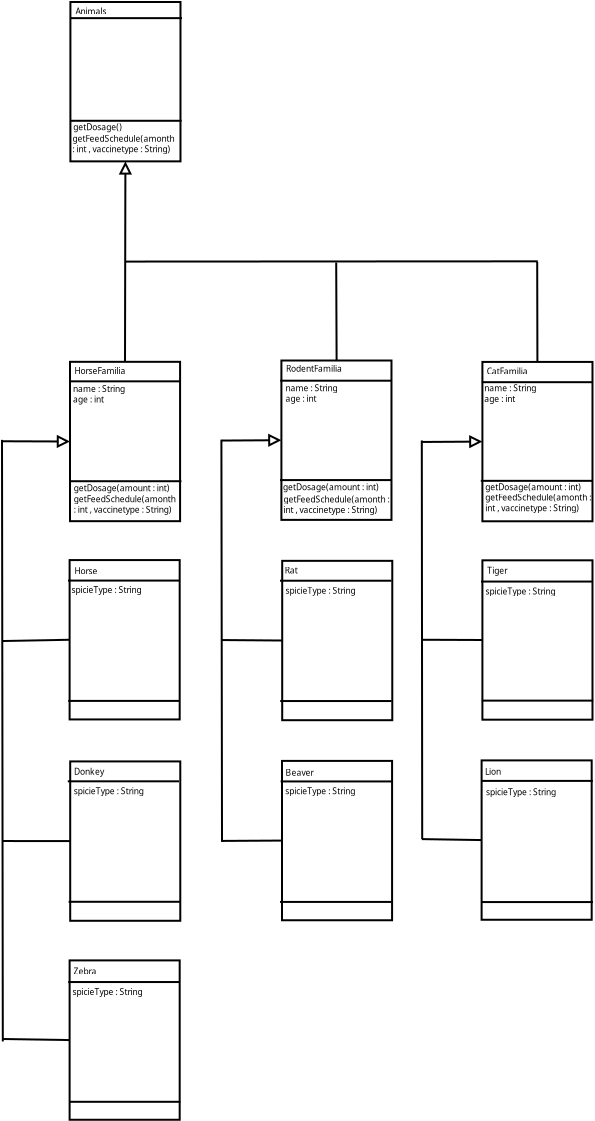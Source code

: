 <?xml version="1.0" encoding="UTF-8"?>
<dia:diagram xmlns:dia="http://www.lysator.liu.se/~alla/dia/">
  <dia:layer name="Arkaplan" visible="true" active="true">
    <dia:object type="Standard - Box" version="0" id="O0">
      <dia:attribute name="obj_pos">
        <dia:point val="-6157.57,580.033"/>
      </dia:attribute>
      <dia:attribute name="obj_bb">
        <dia:rectangle val="-6157.62,579.983;-6152.02,588.051"/>
      </dia:attribute>
      <dia:attribute name="elem_corner">
        <dia:point val="-6157.57,580.033"/>
      </dia:attribute>
      <dia:attribute name="elem_width">
        <dia:real val="5.504"/>
      </dia:attribute>
      <dia:attribute name="elem_height">
        <dia:real val="7.968"/>
      </dia:attribute>
      <dia:attribute name="show_background">
        <dia:boolean val="true"/>
      </dia:attribute>
    </dia:object>
    <dia:object type="Standard - Text" version="1" id="O1">
      <dia:attribute name="obj_pos">
        <dia:point val="-6157.34,580.641"/>
      </dia:attribute>
      <dia:attribute name="obj_bb">
        <dia:rectangle val="-6157.34,580.218;-6154.95,580.728"/>
      </dia:attribute>
      <dia:attribute name="text">
        <dia:composite type="text">
          <dia:attribute name="string">
            <dia:string>#HorseFamilia#</dia:string>
          </dia:attribute>
          <dia:attribute name="font">
            <dia:font family="sans" style="0" name="Helvetica"/>
          </dia:attribute>
          <dia:attribute name="height">
            <dia:real val="0.529"/>
          </dia:attribute>
          <dia:attribute name="pos">
            <dia:point val="-6157.34,580.641"/>
          </dia:attribute>
          <dia:attribute name="color">
            <dia:color val="#000000"/>
          </dia:attribute>
          <dia:attribute name="alignment">
            <dia:enum val="0"/>
          </dia:attribute>
        </dia:composite>
      </dia:attribute>
      <dia:attribute name="valign">
        <dia:enum val="3"/>
      </dia:attribute>
    </dia:object>
    <dia:object type="Standard - Line" version="0" id="O2">
      <dia:attribute name="obj_pos">
        <dia:point val="-6154.82,580.033"/>
      </dia:attribute>
      <dia:attribute name="obj_bb">
        <dia:rectangle val="-6155.13,569.898;-6154.47,580.083"/>
      </dia:attribute>
      <dia:attribute name="conn_endpoints">
        <dia:point val="-6154.82,580.033"/>
        <dia:point val="-6154.8,570.01"/>
      </dia:attribute>
      <dia:attribute name="numcp">
        <dia:int val="1"/>
      </dia:attribute>
      <dia:attribute name="end_arrow">
        <dia:enum val="2"/>
      </dia:attribute>
      <dia:attribute name="end_arrow_length">
        <dia:real val="0.5"/>
      </dia:attribute>
      <dia:attribute name="end_arrow_width">
        <dia:real val="0.5"/>
      </dia:attribute>
      <dia:connections>
        <dia:connection handle="0" to="O0" connection="1"/>
        <dia:connection handle="1" to="O3" connection="6"/>
      </dia:connections>
    </dia:object>
    <dia:object type="Standard - Box" version="0" id="O3">
      <dia:attribute name="obj_pos">
        <dia:point val="-6157.55,562.042"/>
      </dia:attribute>
      <dia:attribute name="obj_bb">
        <dia:rectangle val="-6157.6,561.992;-6152,570.06"/>
      </dia:attribute>
      <dia:attribute name="elem_corner">
        <dia:point val="-6157.55,562.042"/>
      </dia:attribute>
      <dia:attribute name="elem_width">
        <dia:real val="5.504"/>
      </dia:attribute>
      <dia:attribute name="elem_height">
        <dia:real val="7.968"/>
      </dia:attribute>
      <dia:attribute name="show_background">
        <dia:boolean val="true"/>
      </dia:attribute>
    </dia:object>
    <dia:object type="Standard - Text" version="1" id="O4">
      <dia:attribute name="obj_pos">
        <dia:point val="-6157.3,562.666"/>
      </dia:attribute>
      <dia:attribute name="obj_bb">
        <dia:rectangle val="-6157.3,562.244;-6155.85,562.754"/>
      </dia:attribute>
      <dia:attribute name="text">
        <dia:composite type="text">
          <dia:attribute name="string">
            <dia:string>#Animals#</dia:string>
          </dia:attribute>
          <dia:attribute name="font">
            <dia:font family="sans" style="0" name="Helvetica"/>
          </dia:attribute>
          <dia:attribute name="height">
            <dia:real val="0.529"/>
          </dia:attribute>
          <dia:attribute name="pos">
            <dia:point val="-6157.3,562.666"/>
          </dia:attribute>
          <dia:attribute name="color">
            <dia:color val="#000000"/>
          </dia:attribute>
          <dia:attribute name="alignment">
            <dia:enum val="0"/>
          </dia:attribute>
        </dia:composite>
      </dia:attribute>
      <dia:attribute name="valign">
        <dia:enum val="3"/>
      </dia:attribute>
    </dia:object>
    <dia:object type="Standard - Box" version="0" id="O5">
      <dia:attribute name="obj_pos">
        <dia:point val="-6147,579.968"/>
      </dia:attribute>
      <dia:attribute name="obj_bb">
        <dia:rectangle val="-6147.05,579.918;-6141.45,587.986"/>
      </dia:attribute>
      <dia:attribute name="elem_corner">
        <dia:point val="-6147,579.968"/>
      </dia:attribute>
      <dia:attribute name="elem_width">
        <dia:real val="5.504"/>
      </dia:attribute>
      <dia:attribute name="elem_height">
        <dia:real val="7.968"/>
      </dia:attribute>
      <dia:attribute name="show_background">
        <dia:boolean val="true"/>
      </dia:attribute>
    </dia:object>
    <dia:object type="Standard - Box" version="0" id="O6">
      <dia:attribute name="obj_pos">
        <dia:point val="-6136.95,580.038"/>
      </dia:attribute>
      <dia:attribute name="obj_bb">
        <dia:rectangle val="-6137,579.988;-6131.4,588.056"/>
      </dia:attribute>
      <dia:attribute name="elem_corner">
        <dia:point val="-6136.95,580.038"/>
      </dia:attribute>
      <dia:attribute name="elem_width">
        <dia:real val="5.504"/>
      </dia:attribute>
      <dia:attribute name="elem_height">
        <dia:real val="7.968"/>
      </dia:attribute>
      <dia:attribute name="show_background">
        <dia:boolean val="true"/>
      </dia:attribute>
    </dia:object>
    <dia:object type="Standard - Text" version="1" id="O7">
      <dia:attribute name="obj_pos">
        <dia:point val="-6146.77,580.528"/>
      </dia:attribute>
      <dia:attribute name="obj_bb">
        <dia:rectangle val="-6146.77,580.106;-6144.13,580.616"/>
      </dia:attribute>
      <dia:attribute name="text">
        <dia:composite type="text">
          <dia:attribute name="string">
            <dia:string>#RodentFamilia#</dia:string>
          </dia:attribute>
          <dia:attribute name="font">
            <dia:font family="sans" style="0" name="Helvetica"/>
          </dia:attribute>
          <dia:attribute name="height">
            <dia:real val="0.529"/>
          </dia:attribute>
          <dia:attribute name="pos">
            <dia:point val="-6146.77,580.528"/>
          </dia:attribute>
          <dia:attribute name="color">
            <dia:color val="#000000"/>
          </dia:attribute>
          <dia:attribute name="alignment">
            <dia:enum val="0"/>
          </dia:attribute>
        </dia:composite>
      </dia:attribute>
      <dia:attribute name="valign">
        <dia:enum val="3"/>
      </dia:attribute>
    </dia:object>
    <dia:object type="Standard - Text" version="1" id="O8">
      <dia:attribute name="obj_pos">
        <dia:point val="-6136.73,580.662"/>
      </dia:attribute>
      <dia:attribute name="obj_bb">
        <dia:rectangle val="-6136.73,580.24;-6134.8,580.75"/>
      </dia:attribute>
      <dia:attribute name="text">
        <dia:composite type="text">
          <dia:attribute name="string">
            <dia:string>#CatFamilia#</dia:string>
          </dia:attribute>
          <dia:attribute name="font">
            <dia:font family="sans" style="0" name="Helvetica"/>
          </dia:attribute>
          <dia:attribute name="height">
            <dia:real val="0.529"/>
          </dia:attribute>
          <dia:attribute name="pos">
            <dia:point val="-6136.73,580.662"/>
          </dia:attribute>
          <dia:attribute name="color">
            <dia:color val="#000000"/>
          </dia:attribute>
          <dia:attribute name="alignment">
            <dia:enum val="0"/>
          </dia:attribute>
        </dia:composite>
      </dia:attribute>
      <dia:attribute name="valign">
        <dia:enum val="3"/>
      </dia:attribute>
    </dia:object>
    <dia:object type="Standard - Line" version="0" id="O9">
      <dia:attribute name="obj_pos">
        <dia:point val="-6157.54,562.849"/>
      </dia:attribute>
      <dia:attribute name="obj_bb">
        <dia:rectangle val="-6157.59,562.799;-6151.92,562.899"/>
      </dia:attribute>
      <dia:attribute name="conn_endpoints">
        <dia:point val="-6157.54,562.849"/>
        <dia:point val="-6151.97,562.849"/>
      </dia:attribute>
      <dia:attribute name="numcp">
        <dia:int val="1"/>
      </dia:attribute>
    </dia:object>
    <dia:object type="Standard - Line" version="0" id="O10">
      <dia:attribute name="obj_pos">
        <dia:point val="-6157.59,581.009"/>
      </dia:attribute>
      <dia:attribute name="obj_bb">
        <dia:rectangle val="-6157.64,580.959;-6151.97,581.059"/>
      </dia:attribute>
      <dia:attribute name="conn_endpoints">
        <dia:point val="-6157.59,581.009"/>
        <dia:point val="-6152.02,581.009"/>
      </dia:attribute>
      <dia:attribute name="numcp">
        <dia:int val="1"/>
      </dia:attribute>
    </dia:object>
    <dia:object type="Standard - Line" version="0" id="O11">
      <dia:attribute name="obj_pos">
        <dia:point val="-6147.06,580.977"/>
      </dia:attribute>
      <dia:attribute name="obj_bb">
        <dia:rectangle val="-6147.11,580.927;-6141.44,581.027"/>
      </dia:attribute>
      <dia:attribute name="conn_endpoints">
        <dia:point val="-6147.06,580.977"/>
        <dia:point val="-6141.49,580.977"/>
      </dia:attribute>
      <dia:attribute name="numcp">
        <dia:int val="1"/>
      </dia:attribute>
    </dia:object>
    <dia:object type="Standard - Line" version="0" id="O12">
      <dia:attribute name="obj_pos">
        <dia:point val="-6136.98,581.051"/>
      </dia:attribute>
      <dia:attribute name="obj_bb">
        <dia:rectangle val="-6137.03,581.001;-6131.37,581.101"/>
      </dia:attribute>
      <dia:attribute name="conn_endpoints">
        <dia:point val="-6136.98,581.051"/>
        <dia:point val="-6131.42,581.051"/>
      </dia:attribute>
      <dia:attribute name="numcp">
        <dia:int val="1"/>
      </dia:attribute>
    </dia:object>
    <dia:object type="Standard - Line" version="0" id="O13">
      <dia:attribute name="obj_pos">
        <dia:point val="-6157.56,567.981"/>
      </dia:attribute>
      <dia:attribute name="obj_bb">
        <dia:rectangle val="-6157.61,567.931;-6151.94,568.031"/>
      </dia:attribute>
      <dia:attribute name="conn_endpoints">
        <dia:point val="-6157.56,567.981"/>
        <dia:point val="-6151.99,567.981"/>
      </dia:attribute>
      <dia:attribute name="numcp">
        <dia:int val="1"/>
      </dia:attribute>
    </dia:object>
    <dia:object type="Standard - Line" version="0" id="O14">
      <dia:attribute name="obj_pos">
        <dia:point val="-6157.57,586.003"/>
      </dia:attribute>
      <dia:attribute name="obj_bb">
        <dia:rectangle val="-6157.62,585.953;-6151.95,586.053"/>
      </dia:attribute>
      <dia:attribute name="conn_endpoints">
        <dia:point val="-6157.57,586.003"/>
        <dia:point val="-6152,586.003"/>
      </dia:attribute>
      <dia:attribute name="numcp">
        <dia:int val="1"/>
      </dia:attribute>
    </dia:object>
    <dia:object type="Standard - Line" version="0" id="O15">
      <dia:attribute name="obj_pos">
        <dia:point val="-6147.07,585.946"/>
      </dia:attribute>
      <dia:attribute name="obj_bb">
        <dia:rectangle val="-6147.12,585.896;-6141.46,585.996"/>
      </dia:attribute>
      <dia:attribute name="conn_endpoints">
        <dia:point val="-6147.07,585.946"/>
        <dia:point val="-6141.51,585.946"/>
      </dia:attribute>
      <dia:attribute name="numcp">
        <dia:int val="1"/>
      </dia:attribute>
    </dia:object>
    <dia:object type="Standard - Line" version="0" id="O16">
      <dia:attribute name="obj_pos">
        <dia:point val="-6137.03,585.984"/>
      </dia:attribute>
      <dia:attribute name="obj_bb">
        <dia:rectangle val="-6137.08,585.934;-6131.41,586.034"/>
      </dia:attribute>
      <dia:attribute name="conn_endpoints">
        <dia:point val="-6137.03,585.984"/>
        <dia:point val="-6131.46,585.984"/>
      </dia:attribute>
      <dia:attribute name="numcp">
        <dia:int val="1"/>
      </dia:attribute>
    </dia:object>
    <dia:object type="Standard - Text" version="1" id="O17">
      <dia:attribute name="obj_pos">
        <dia:point val="-6154.8,566.026"/>
      </dia:attribute>
      <dia:attribute name="obj_bb">
        <dia:rectangle val="-6154.8,565.386;-6154.8,566.159"/>
      </dia:attribute>
      <dia:attribute name="text">
        <dia:composite type="text">
          <dia:attribute name="string">
            <dia:string>##</dia:string>
          </dia:attribute>
          <dia:attribute name="font">
            <dia:font family="sans" style="0" name="Helvetica"/>
          </dia:attribute>
          <dia:attribute name="height">
            <dia:real val="0.8"/>
          </dia:attribute>
          <dia:attribute name="pos">
            <dia:point val="-6154.8,566.026"/>
          </dia:attribute>
          <dia:attribute name="color">
            <dia:color val="#000000"/>
          </dia:attribute>
          <dia:attribute name="alignment">
            <dia:enum val="0"/>
          </dia:attribute>
        </dia:composite>
      </dia:attribute>
      <dia:attribute name="valign">
        <dia:enum val="3"/>
      </dia:attribute>
      <dia:connections>
        <dia:connection handle="0" to="O3" connection="8"/>
      </dia:connections>
    </dia:object>
    <dia:object type="Standard - Text" version="1" id="O18">
      <dia:attribute name="obj_pos">
        <dia:point val="-6157.41,568.449"/>
      </dia:attribute>
      <dia:attribute name="obj_bb">
        <dia:rectangle val="-6157.41,568.026;-6155.1,568.536"/>
      </dia:attribute>
      <dia:attribute name="text">
        <dia:composite type="text">
          <dia:attribute name="string">
            <dia:string>#getDosage()#</dia:string>
          </dia:attribute>
          <dia:attribute name="font">
            <dia:font family="sans" style="0" name="Helvetica"/>
          </dia:attribute>
          <dia:attribute name="height">
            <dia:real val="0.529"/>
          </dia:attribute>
          <dia:attribute name="pos">
            <dia:point val="-6157.41,568.449"/>
          </dia:attribute>
          <dia:attribute name="color">
            <dia:color val="#000000"/>
          </dia:attribute>
          <dia:attribute name="alignment">
            <dia:enum val="0"/>
          </dia:attribute>
        </dia:composite>
      </dia:attribute>
      <dia:attribute name="valign">
        <dia:enum val="3"/>
      </dia:attribute>
    </dia:object>
    <dia:object type="Standard - Text" version="1" id="O19">
      <dia:attribute name="obj_pos">
        <dia:point val="-6157.44,569.025"/>
      </dia:attribute>
      <dia:attribute name="obj_bb">
        <dia:rectangle val="-6157.44,568.602;-6152.43,569.642"/>
      </dia:attribute>
      <dia:attribute name="text">
        <dia:composite type="text">
          <dia:attribute name="string">
            <dia:string>#getFeedSchedule(amonth
: int , vaccinetype : String)#</dia:string>
          </dia:attribute>
          <dia:attribute name="font">
            <dia:font family="sans" style="0" name="Helvetica"/>
          </dia:attribute>
          <dia:attribute name="height">
            <dia:real val="0.529"/>
          </dia:attribute>
          <dia:attribute name="pos">
            <dia:point val="-6157.44,569.025"/>
          </dia:attribute>
          <dia:attribute name="color">
            <dia:color val="#000000"/>
          </dia:attribute>
          <dia:attribute name="alignment">
            <dia:enum val="0"/>
          </dia:attribute>
        </dia:composite>
      </dia:attribute>
      <dia:attribute name="valign">
        <dia:enum val="3"/>
      </dia:attribute>
    </dia:object>
    <dia:object type="Standard - Text" version="1" id="O20">
      <dia:attribute name="obj_pos">
        <dia:point val="-6157.38,586.51"/>
      </dia:attribute>
      <dia:attribute name="obj_bb">
        <dia:rectangle val="-6157.38,586.087;-6152.77,586.597"/>
      </dia:attribute>
      <dia:attribute name="text">
        <dia:composite type="text">
          <dia:attribute name="string">
            <dia:string>#getDosage(amount : int)#</dia:string>
          </dia:attribute>
          <dia:attribute name="font">
            <dia:font family="sans" style="0" name="Helvetica"/>
          </dia:attribute>
          <dia:attribute name="height">
            <dia:real val="0.529"/>
          </dia:attribute>
          <dia:attribute name="pos">
            <dia:point val="-6157.38,586.51"/>
          </dia:attribute>
          <dia:attribute name="color">
            <dia:color val="#000000"/>
          </dia:attribute>
          <dia:attribute name="alignment">
            <dia:enum val="0"/>
          </dia:attribute>
        </dia:composite>
      </dia:attribute>
      <dia:attribute name="valign">
        <dia:enum val="3"/>
      </dia:attribute>
    </dia:object>
    <dia:object type="Standard - Text" version="1" id="O21">
      <dia:attribute name="obj_pos">
        <dia:point val="-6146.92,586.453"/>
      </dia:attribute>
      <dia:attribute name="obj_bb">
        <dia:rectangle val="-6146.92,586.03;-6142.31,586.54"/>
      </dia:attribute>
      <dia:attribute name="text">
        <dia:composite type="text">
          <dia:attribute name="string">
            <dia:string>#getDosage(amount : int)#</dia:string>
          </dia:attribute>
          <dia:attribute name="font">
            <dia:font family="sans" style="0" name="Helvetica"/>
          </dia:attribute>
          <dia:attribute name="height">
            <dia:real val="0.529"/>
          </dia:attribute>
          <dia:attribute name="pos">
            <dia:point val="-6146.92,586.453"/>
          </dia:attribute>
          <dia:attribute name="color">
            <dia:color val="#000000"/>
          </dia:attribute>
          <dia:attribute name="alignment">
            <dia:enum val="0"/>
          </dia:attribute>
        </dia:composite>
      </dia:attribute>
      <dia:attribute name="valign">
        <dia:enum val="3"/>
      </dia:attribute>
    </dia:object>
    <dia:object type="Standard - Text" version="1" id="O22">
      <dia:attribute name="obj_pos">
        <dia:point val="-6136.81,586.459"/>
      </dia:attribute>
      <dia:attribute name="obj_bb">
        <dia:rectangle val="-6136.81,586.036;-6132.2,586.546"/>
      </dia:attribute>
      <dia:attribute name="text">
        <dia:composite type="text">
          <dia:attribute name="string">
            <dia:string>#getDosage(amount : int)#</dia:string>
          </dia:attribute>
          <dia:attribute name="font">
            <dia:font family="sans" style="0" name="Helvetica"/>
          </dia:attribute>
          <dia:attribute name="height">
            <dia:real val="0.529"/>
          </dia:attribute>
          <dia:attribute name="pos">
            <dia:point val="-6136.81,586.459"/>
          </dia:attribute>
          <dia:attribute name="color">
            <dia:color val="#000000"/>
          </dia:attribute>
          <dia:attribute name="alignment">
            <dia:enum val="0"/>
          </dia:attribute>
        </dia:composite>
      </dia:attribute>
      <dia:attribute name="valign">
        <dia:enum val="3"/>
      </dia:attribute>
    </dia:object>
    <dia:object type="Standard - Text" version="1" id="O23">
      <dia:attribute name="obj_pos">
        <dia:point val="-6157.38,587.054"/>
      </dia:attribute>
      <dia:attribute name="obj_bb">
        <dia:rectangle val="-6157.38,586.631;-6152.37,587.671"/>
      </dia:attribute>
      <dia:attribute name="text">
        <dia:composite type="text">
          <dia:attribute name="string">
            <dia:string>#getFeedSchedule(amonth
: int , vaccinetype : String)#</dia:string>
          </dia:attribute>
          <dia:attribute name="font">
            <dia:font family="sans" style="0" name="Helvetica"/>
          </dia:attribute>
          <dia:attribute name="height">
            <dia:real val="0.529"/>
          </dia:attribute>
          <dia:attribute name="pos">
            <dia:point val="-6157.38,587.054"/>
          </dia:attribute>
          <dia:attribute name="color">
            <dia:color val="#000000"/>
          </dia:attribute>
          <dia:attribute name="alignment">
            <dia:enum val="0"/>
          </dia:attribute>
        </dia:composite>
      </dia:attribute>
      <dia:attribute name="valign">
        <dia:enum val="3"/>
      </dia:attribute>
    </dia:object>
    <dia:object type="Standard - Text" version="1" id="O24">
      <dia:attribute name="obj_pos">
        <dia:point val="-6146.89,587.061"/>
      </dia:attribute>
      <dia:attribute name="obj_bb">
        <dia:rectangle val="-6146.89,586.639;-6141.86,587.678"/>
      </dia:attribute>
      <dia:attribute name="text">
        <dia:composite type="text">
          <dia:attribute name="string">
            <dia:string>#getFeedSchedule(amonth :
int , vaccinetype : String)#</dia:string>
          </dia:attribute>
          <dia:attribute name="font">
            <dia:font family="sans" style="0" name="Helvetica"/>
          </dia:attribute>
          <dia:attribute name="height">
            <dia:real val="0.529"/>
          </dia:attribute>
          <dia:attribute name="pos">
            <dia:point val="-6146.89,587.061"/>
          </dia:attribute>
          <dia:attribute name="color">
            <dia:color val="#000000"/>
          </dia:attribute>
          <dia:attribute name="alignment">
            <dia:enum val="0"/>
          </dia:attribute>
        </dia:composite>
      </dia:attribute>
      <dia:attribute name="valign">
        <dia:enum val="3"/>
      </dia:attribute>
    </dia:object>
    <dia:object type="Standard - Text" version="1" id="O25">
      <dia:attribute name="obj_pos">
        <dia:point val="-6136.81,586.971"/>
      </dia:attribute>
      <dia:attribute name="obj_bb">
        <dia:rectangle val="-6136.81,586.548;-6131.64,587.588"/>
      </dia:attribute>
      <dia:attribute name="text">
        <dia:composite type="text">
          <dia:attribute name="string">
            <dia:string>#getFeedSchedule(amonth : 
int , vaccinetype : String)#</dia:string>
          </dia:attribute>
          <dia:attribute name="font">
            <dia:font family="sans" style="0" name="Helvetica"/>
          </dia:attribute>
          <dia:attribute name="height">
            <dia:real val="0.529"/>
          </dia:attribute>
          <dia:attribute name="pos">
            <dia:point val="-6136.81,586.971"/>
          </dia:attribute>
          <dia:attribute name="color">
            <dia:color val="#000000"/>
          </dia:attribute>
          <dia:attribute name="alignment">
            <dia:enum val="0"/>
          </dia:attribute>
        </dia:composite>
      </dia:attribute>
      <dia:attribute name="valign">
        <dia:enum val="3"/>
      </dia:attribute>
    </dia:object>
    <dia:object type="Standard - Line" version="0" id="O26">
      <dia:attribute name="obj_pos">
        <dia:point val="-6154.81,575.021"/>
      </dia:attribute>
      <dia:attribute name="obj_bb">
        <dia:rectangle val="-6154.86,574.959;-6134.13,575.071"/>
      </dia:attribute>
      <dia:attribute name="conn_endpoints">
        <dia:point val="-6154.81,575.021"/>
        <dia:point val="-6134.18,575.009"/>
      </dia:attribute>
      <dia:attribute name="numcp">
        <dia:int val="1"/>
      </dia:attribute>
      <dia:connections>
        <dia:connection handle="0" to="O2" connection="0"/>
      </dia:connections>
    </dia:object>
    <dia:object type="Standard - Line" version="0" id="O27">
      <dia:attribute name="obj_pos">
        <dia:point val="-6144.26,575.073"/>
      </dia:attribute>
      <dia:attribute name="obj_bb">
        <dia:rectangle val="-6144.31,575.023;-6144.19,580.018"/>
      </dia:attribute>
      <dia:attribute name="conn_endpoints">
        <dia:point val="-6144.26,575.073"/>
        <dia:point val="-6144.24,579.968"/>
      </dia:attribute>
      <dia:attribute name="numcp">
        <dia:int val="1"/>
      </dia:attribute>
      <dia:connections>
        <dia:connection handle="1" to="O5" connection="1"/>
      </dia:connections>
    </dia:object>
    <dia:object type="Standard - Line" version="0" id="O28">
      <dia:attribute name="obj_pos">
        <dia:point val="-6134.21,575.041"/>
      </dia:attribute>
      <dia:attribute name="obj_bb">
        <dia:rectangle val="-6134.26,574.991;-6134.15,580.088"/>
      </dia:attribute>
      <dia:attribute name="conn_endpoints">
        <dia:point val="-6134.21,575.041"/>
        <dia:point val="-6134.2,580.038"/>
      </dia:attribute>
      <dia:attribute name="numcp">
        <dia:int val="1"/>
      </dia:attribute>
      <dia:connections>
        <dia:connection handle="1" to="O6" connection="1"/>
      </dia:connections>
    </dia:object>
    <dia:object type="Standard - Box" version="0" id="O29">
      <dia:attribute name="obj_pos">
        <dia:point val="-6157.59,589.946"/>
      </dia:attribute>
      <dia:attribute name="obj_bb">
        <dia:rectangle val="-6157.64,589.896;-6152.04,597.964"/>
      </dia:attribute>
      <dia:attribute name="elem_corner">
        <dia:point val="-6157.59,589.946"/>
      </dia:attribute>
      <dia:attribute name="elem_width">
        <dia:real val="5.504"/>
      </dia:attribute>
      <dia:attribute name="elem_height">
        <dia:real val="7.968"/>
      </dia:attribute>
      <dia:attribute name="show_background">
        <dia:boolean val="true"/>
      </dia:attribute>
    </dia:object>
    <dia:object type="Standard - Box" version="0" id="O30">
      <dia:attribute name="obj_pos">
        <dia:point val="-6146.96,589.984"/>
      </dia:attribute>
      <dia:attribute name="obj_bb">
        <dia:rectangle val="-6147.01,589.934;-6141.41,598.002"/>
      </dia:attribute>
      <dia:attribute name="elem_corner">
        <dia:point val="-6146.96,589.984"/>
      </dia:attribute>
      <dia:attribute name="elem_width">
        <dia:real val="5.504"/>
      </dia:attribute>
      <dia:attribute name="elem_height">
        <dia:real val="7.968"/>
      </dia:attribute>
      <dia:attribute name="show_background">
        <dia:boolean val="true"/>
      </dia:attribute>
    </dia:object>
    <dia:object type="Standard - Box" version="0" id="O31">
      <dia:attribute name="obj_pos">
        <dia:point val="-6136.95,589.958"/>
      </dia:attribute>
      <dia:attribute name="obj_bb">
        <dia:rectangle val="-6137,589.908;-6131.4,597.976"/>
      </dia:attribute>
      <dia:attribute name="elem_corner">
        <dia:point val="-6136.95,589.958"/>
      </dia:attribute>
      <dia:attribute name="elem_width">
        <dia:real val="5.504"/>
      </dia:attribute>
      <dia:attribute name="elem_height">
        <dia:real val="7.968"/>
      </dia:attribute>
      <dia:attribute name="show_background">
        <dia:boolean val="true"/>
      </dia:attribute>
    </dia:object>
    <dia:object type="Standard - Box" version="0" id="O32">
      <dia:attribute name="obj_pos">
        <dia:point val="-6157.56,600.013"/>
      </dia:attribute>
      <dia:attribute name="obj_bb">
        <dia:rectangle val="-6157.61,599.963;-6152.01,608.031"/>
      </dia:attribute>
      <dia:attribute name="elem_corner">
        <dia:point val="-6157.56,600.013"/>
      </dia:attribute>
      <dia:attribute name="elem_width">
        <dia:real val="5.504"/>
      </dia:attribute>
      <dia:attribute name="elem_height">
        <dia:real val="7.968"/>
      </dia:attribute>
      <dia:attribute name="show_background">
        <dia:boolean val="true"/>
      </dia:attribute>
    </dia:object>
    <dia:object type="Standard - Box" version="0" id="O33">
      <dia:attribute name="obj_pos">
        <dia:point val="-6146.97,599.987"/>
      </dia:attribute>
      <dia:attribute name="obj_bb">
        <dia:rectangle val="-6147.02,599.937;-6141.42,608.005"/>
      </dia:attribute>
      <dia:attribute name="elem_corner">
        <dia:point val="-6146.97,599.987"/>
      </dia:attribute>
      <dia:attribute name="elem_width">
        <dia:real val="5.504"/>
      </dia:attribute>
      <dia:attribute name="elem_height">
        <dia:real val="7.968"/>
      </dia:attribute>
      <dia:attribute name="show_background">
        <dia:boolean val="true"/>
      </dia:attribute>
    </dia:object>
    <dia:object type="Standard - Box" version="0" id="O34">
      <dia:attribute name="obj_pos">
        <dia:point val="-6136.99,599.962"/>
      </dia:attribute>
      <dia:attribute name="obj_bb">
        <dia:rectangle val="-6137.04,599.912;-6131.44,607.98"/>
      </dia:attribute>
      <dia:attribute name="elem_corner">
        <dia:point val="-6136.99,599.962"/>
      </dia:attribute>
      <dia:attribute name="elem_width">
        <dia:real val="5.504"/>
      </dia:attribute>
      <dia:attribute name="elem_height">
        <dia:real val="7.968"/>
      </dia:attribute>
      <dia:attribute name="show_background">
        <dia:boolean val="true"/>
      </dia:attribute>
    </dia:object>
    <dia:object type="Standard - Box" version="0" id="O35">
      <dia:attribute name="obj_pos">
        <dia:point val="-6157.59,609.962"/>
      </dia:attribute>
      <dia:attribute name="obj_bb">
        <dia:rectangle val="-6157.64,609.912;-6152.04,617.98"/>
      </dia:attribute>
      <dia:attribute name="elem_corner">
        <dia:point val="-6157.59,609.962"/>
      </dia:attribute>
      <dia:attribute name="elem_width">
        <dia:real val="5.504"/>
      </dia:attribute>
      <dia:attribute name="elem_height">
        <dia:real val="7.968"/>
      </dia:attribute>
      <dia:attribute name="show_background">
        <dia:boolean val="true"/>
      </dia:attribute>
    </dia:object>
    <dia:object type="Standard - Line" version="0" id="O36">
      <dia:attribute name="obj_pos">
        <dia:point val="-6160.97,584.005"/>
      </dia:attribute>
      <dia:attribute name="obj_bb">
        <dia:rectangle val="-6161.02,583.684;-6157.46,584.346"/>
      </dia:attribute>
      <dia:attribute name="conn_endpoints">
        <dia:point val="-6160.97,584.005"/>
        <dia:point val="-6157.57,584.017"/>
      </dia:attribute>
      <dia:attribute name="numcp">
        <dia:int val="1"/>
      </dia:attribute>
      <dia:attribute name="end_arrow">
        <dia:enum val="2"/>
      </dia:attribute>
      <dia:attribute name="end_arrow_length">
        <dia:real val="0.5"/>
      </dia:attribute>
      <dia:attribute name="end_arrow_width">
        <dia:real val="0.5"/>
      </dia:attribute>
      <dia:connections>
        <dia:connection handle="1" to="O0" connection="3"/>
      </dia:connections>
    </dia:object>
    <dia:object type="Standard - Line" version="0" id="O37">
      <dia:attribute name="obj_pos">
        <dia:point val="-6160.97,583.935"/>
      </dia:attribute>
      <dia:attribute name="obj_bb">
        <dia:rectangle val="-6161.02,583.885;-6160.88,614.066"/>
      </dia:attribute>
      <dia:attribute name="conn_endpoints">
        <dia:point val="-6160.97,583.935"/>
        <dia:point val="-6160.93,614.016"/>
      </dia:attribute>
      <dia:attribute name="numcp">
        <dia:int val="1"/>
      </dia:attribute>
    </dia:object>
    <dia:object type="Standard - Line" version="0" id="O38">
      <dia:attribute name="obj_pos">
        <dia:point val="-6149.97,583.97"/>
      </dia:attribute>
      <dia:attribute name="obj_bb">
        <dia:rectangle val="-6150.02,583.624;-6146.89,584.286"/>
      </dia:attribute>
      <dia:attribute name="conn_endpoints">
        <dia:point val="-6149.97,583.97"/>
        <dia:point val="-6147,583.952"/>
      </dia:attribute>
      <dia:attribute name="numcp">
        <dia:int val="1"/>
      </dia:attribute>
      <dia:attribute name="end_arrow">
        <dia:enum val="2"/>
      </dia:attribute>
      <dia:attribute name="end_arrow_length">
        <dia:real val="0.5"/>
      </dia:attribute>
      <dia:attribute name="end_arrow_width">
        <dia:real val="0.5"/>
      </dia:attribute>
      <dia:connections>
        <dia:connection handle="1" to="O5" connection="3"/>
      </dia:connections>
    </dia:object>
    <dia:object type="Standard - Line" version="0" id="O39">
      <dia:attribute name="obj_pos">
        <dia:point val="-6139.99,584.04"/>
      </dia:attribute>
      <dia:attribute name="obj_bb">
        <dia:rectangle val="-6140.04,583.694;-6136.84,584.356"/>
      </dia:attribute>
      <dia:attribute name="conn_endpoints">
        <dia:point val="-6139.99,584.04"/>
        <dia:point val="-6136.95,584.022"/>
      </dia:attribute>
      <dia:attribute name="numcp">
        <dia:int val="1"/>
      </dia:attribute>
      <dia:attribute name="end_arrow">
        <dia:enum val="2"/>
      </dia:attribute>
      <dia:attribute name="end_arrow_length">
        <dia:real val="0.5"/>
      </dia:attribute>
      <dia:attribute name="end_arrow_width">
        <dia:real val="0.5"/>
      </dia:attribute>
      <dia:connections>
        <dia:connection handle="1" to="O6" connection="3"/>
      </dia:connections>
    </dia:object>
    <dia:object type="Standard - Line" version="0" id="O40">
      <dia:attribute name="obj_pos">
        <dia:point val="-6150,583.922"/>
      </dia:attribute>
      <dia:attribute name="obj_bb">
        <dia:rectangle val="-6150.05,583.872;-6149.92,604.016"/>
      </dia:attribute>
      <dia:attribute name="conn_endpoints">
        <dia:point val="-6150,583.922"/>
        <dia:point val="-6149.97,603.966"/>
      </dia:attribute>
      <dia:attribute name="numcp">
        <dia:int val="1"/>
      </dia:attribute>
    </dia:object>
    <dia:object type="Standard - Line" version="0" id="O41">
      <dia:attribute name="obj_pos">
        <dia:point val="-6139.98,583.964"/>
      </dia:attribute>
      <dia:attribute name="obj_bb">
        <dia:rectangle val="-6140.03,583.914;-6139.91,603.946"/>
      </dia:attribute>
      <dia:attribute name="conn_endpoints">
        <dia:point val="-6139.98,583.964"/>
        <dia:point val="-6139.96,603.896"/>
      </dia:attribute>
      <dia:attribute name="numcp">
        <dia:int val="1"/>
      </dia:attribute>
    </dia:object>
    <dia:object type="Standard - Line" version="0" id="O42">
      <dia:attribute name="obj_pos">
        <dia:point val="-6157.67,590.971"/>
      </dia:attribute>
      <dia:attribute name="obj_bb">
        <dia:rectangle val="-6157.72,590.921;-6152.06,591.021"/>
      </dia:attribute>
      <dia:attribute name="conn_endpoints">
        <dia:point val="-6157.67,590.971"/>
        <dia:point val="-6152.11,590.971"/>
      </dia:attribute>
      <dia:attribute name="numcp">
        <dia:int val="1"/>
      </dia:attribute>
    </dia:object>
    <dia:object type="Standard - Line" version="0" id="O43">
      <dia:attribute name="obj_pos">
        <dia:point val="-6147.07,590.978"/>
      </dia:attribute>
      <dia:attribute name="obj_bb">
        <dia:rectangle val="-6147.12,590.928;-6141.45,591.028"/>
      </dia:attribute>
      <dia:attribute name="conn_endpoints">
        <dia:point val="-6147.07,590.978"/>
        <dia:point val="-6141.5,590.978"/>
      </dia:attribute>
      <dia:attribute name="numcp">
        <dia:int val="1"/>
      </dia:attribute>
    </dia:object>
    <dia:object type="Standard - Line" version="0" id="O44">
      <dia:attribute name="obj_pos">
        <dia:point val="-6137.02,591.02"/>
      </dia:attribute>
      <dia:attribute name="obj_bb">
        <dia:rectangle val="-6137.07,590.97;-6131.4,591.07"/>
      </dia:attribute>
      <dia:attribute name="conn_endpoints">
        <dia:point val="-6137.02,591.02"/>
        <dia:point val="-6131.45,591.02"/>
      </dia:attribute>
      <dia:attribute name="numcp">
        <dia:int val="1"/>
      </dia:attribute>
    </dia:object>
    <dia:object type="Standard - Line" version="0" id="O45">
      <dia:attribute name="obj_pos">
        <dia:point val="-6157.68,601.008"/>
      </dia:attribute>
      <dia:attribute name="obj_bb">
        <dia:rectangle val="-6157.73,600.958;-6152.07,601.058"/>
      </dia:attribute>
      <dia:attribute name="conn_endpoints">
        <dia:point val="-6157.68,601.008"/>
        <dia:point val="-6152.12,601.008"/>
      </dia:attribute>
      <dia:attribute name="numcp">
        <dia:int val="1"/>
      </dia:attribute>
    </dia:object>
    <dia:object type="Standard - Line" version="0" id="O46">
      <dia:attribute name="obj_pos">
        <dia:point val="-6147.04,601.014"/>
      </dia:attribute>
      <dia:attribute name="obj_bb">
        <dia:rectangle val="-6147.09,600.964;-6141.43,601.064"/>
      </dia:attribute>
      <dia:attribute name="conn_endpoints">
        <dia:point val="-6147.04,601.014"/>
        <dia:point val="-6141.48,601.014"/>
      </dia:attribute>
      <dia:attribute name="numcp">
        <dia:int val="1"/>
      </dia:attribute>
    </dia:object>
    <dia:object type="Standard - Line" version="0" id="O47">
      <dia:attribute name="obj_pos">
        <dia:point val="-6137,600.987"/>
      </dia:attribute>
      <dia:attribute name="obj_bb">
        <dia:rectangle val="-6137.05,600.937;-6131.38,601.037"/>
      </dia:attribute>
      <dia:attribute name="conn_endpoints">
        <dia:point val="-6137,600.987"/>
        <dia:point val="-6131.43,600.987"/>
      </dia:attribute>
      <dia:attribute name="numcp">
        <dia:int val="1"/>
      </dia:attribute>
    </dia:object>
    <dia:object type="Standard - Line" version="0" id="O48">
      <dia:attribute name="obj_pos">
        <dia:point val="-6157.66,611.044"/>
      </dia:attribute>
      <dia:attribute name="obj_bb">
        <dia:rectangle val="-6157.71,610.994;-6152.04,611.094"/>
      </dia:attribute>
      <dia:attribute name="conn_endpoints">
        <dia:point val="-6157.66,611.044"/>
        <dia:point val="-6152.09,611.044"/>
      </dia:attribute>
      <dia:attribute name="numcp">
        <dia:int val="1"/>
      </dia:attribute>
    </dia:object>
    <dia:object type="Standard - Line" version="0" id="O49">
      <dia:attribute name="obj_pos">
        <dia:point val="-6157.66,596.987"/>
      </dia:attribute>
      <dia:attribute name="obj_bb">
        <dia:rectangle val="-6157.71,596.937;-6152.05,597.037"/>
      </dia:attribute>
      <dia:attribute name="conn_endpoints">
        <dia:point val="-6157.66,596.987"/>
        <dia:point val="-6152.1,596.987"/>
      </dia:attribute>
      <dia:attribute name="numcp">
        <dia:int val="1"/>
      </dia:attribute>
    </dia:object>
    <dia:object type="Standard - Line" version="0" id="O50">
      <dia:attribute name="obj_pos">
        <dia:point val="-6147.06,596.994"/>
      </dia:attribute>
      <dia:attribute name="obj_bb">
        <dia:rectangle val="-6147.11,596.944;-6141.44,597.044"/>
      </dia:attribute>
      <dia:attribute name="conn_endpoints">
        <dia:point val="-6147.06,596.994"/>
        <dia:point val="-6141.49,596.994"/>
      </dia:attribute>
      <dia:attribute name="numcp">
        <dia:int val="1"/>
      </dia:attribute>
    </dia:object>
    <dia:object type="Standard - Line" version="0" id="O51">
      <dia:attribute name="obj_pos">
        <dia:point val="-6136.98,596.973"/>
      </dia:attribute>
      <dia:attribute name="obj_bb">
        <dia:rectangle val="-6137.03,596.923;-6131.36,597.023"/>
      </dia:attribute>
      <dia:attribute name="conn_endpoints">
        <dia:point val="-6136.98,596.973"/>
        <dia:point val="-6131.41,596.973"/>
      </dia:attribute>
      <dia:attribute name="numcp">
        <dia:int val="1"/>
      </dia:attribute>
    </dia:object>
    <dia:object type="Standard - Line" version="0" id="O52">
      <dia:attribute name="obj_pos">
        <dia:point val="-6157.64,607.031"/>
      </dia:attribute>
      <dia:attribute name="obj_bb">
        <dia:rectangle val="-6157.69,606.981;-6152.02,607.081"/>
      </dia:attribute>
      <dia:attribute name="conn_endpoints">
        <dia:point val="-6157.64,607.031"/>
        <dia:point val="-6152.07,607.031"/>
      </dia:attribute>
      <dia:attribute name="numcp">
        <dia:int val="1"/>
      </dia:attribute>
    </dia:object>
    <dia:object type="Standard - Line" version="0" id="O53">
      <dia:attribute name="obj_pos">
        <dia:point val="-6147.07,607.038"/>
      </dia:attribute>
      <dia:attribute name="obj_bb">
        <dia:rectangle val="-6147.12,606.988;-6141.45,607.088"/>
      </dia:attribute>
      <dia:attribute name="conn_endpoints">
        <dia:point val="-6147.07,607.038"/>
        <dia:point val="-6141.5,607.038"/>
      </dia:attribute>
      <dia:attribute name="numcp">
        <dia:int val="1"/>
      </dia:attribute>
    </dia:object>
    <dia:object type="Standard - Line" version="0" id="O54">
      <dia:attribute name="obj_pos">
        <dia:point val="-6136.99,607.045"/>
      </dia:attribute>
      <dia:attribute name="obj_bb">
        <dia:rectangle val="-6137.04,606.995;-6131.37,607.095"/>
      </dia:attribute>
      <dia:attribute name="conn_endpoints">
        <dia:point val="-6136.99,607.045"/>
        <dia:point val="-6131.42,607.045"/>
      </dia:attribute>
      <dia:attribute name="numcp">
        <dia:int val="1"/>
      </dia:attribute>
    </dia:object>
    <dia:object type="Standard - Line" version="0" id="O55">
      <dia:attribute name="obj_pos">
        <dia:point val="-6157.62,617.032"/>
      </dia:attribute>
      <dia:attribute name="obj_bb">
        <dia:rectangle val="-6157.67,616.982;-6152,617.082"/>
      </dia:attribute>
      <dia:attribute name="conn_endpoints">
        <dia:point val="-6157.62,617.032"/>
        <dia:point val="-6152.05,617.032"/>
      </dia:attribute>
      <dia:attribute name="numcp">
        <dia:int val="1"/>
      </dia:attribute>
    </dia:object>
    <dia:object type="Standard - Text" version="1" id="O56">
      <dia:attribute name="obj_pos">
        <dia:point val="-6157.35,590.649"/>
      </dia:attribute>
      <dia:attribute name="obj_bb">
        <dia:rectangle val="-6157.35,590.226;-6156.27,590.736"/>
      </dia:attribute>
      <dia:attribute name="text">
        <dia:composite type="text">
          <dia:attribute name="string">
            <dia:string>#Horse#</dia:string>
          </dia:attribute>
          <dia:attribute name="font">
            <dia:font family="sans" style="0" name="Helvetica"/>
          </dia:attribute>
          <dia:attribute name="height">
            <dia:real val="0.529"/>
          </dia:attribute>
          <dia:attribute name="pos">
            <dia:point val="-6157.35,590.649"/>
          </dia:attribute>
          <dia:attribute name="color">
            <dia:color val="#000000"/>
          </dia:attribute>
          <dia:attribute name="alignment">
            <dia:enum val="0"/>
          </dia:attribute>
        </dia:composite>
      </dia:attribute>
      <dia:attribute name="valign">
        <dia:enum val="3"/>
      </dia:attribute>
    </dia:object>
    <dia:object type="Standard - Text" version="1" id="O57">
      <dia:attribute name="obj_pos">
        <dia:point val="-6157.37,600.685"/>
      </dia:attribute>
      <dia:attribute name="obj_bb">
        <dia:rectangle val="-6157.37,600.262;-6155.97,600.772"/>
      </dia:attribute>
      <dia:attribute name="text">
        <dia:composite type="text">
          <dia:attribute name="string">
            <dia:string>#Donkey#</dia:string>
          </dia:attribute>
          <dia:attribute name="font">
            <dia:font family="sans" style="0" name="Helvetica"/>
          </dia:attribute>
          <dia:attribute name="height">
            <dia:real val="0.529"/>
          </dia:attribute>
          <dia:attribute name="pos">
            <dia:point val="-6157.37,600.685"/>
          </dia:attribute>
          <dia:attribute name="color">
            <dia:color val="#000000"/>
          </dia:attribute>
          <dia:attribute name="alignment">
            <dia:enum val="0"/>
          </dia:attribute>
        </dia:composite>
      </dia:attribute>
      <dia:attribute name="valign">
        <dia:enum val="3"/>
      </dia:attribute>
    </dia:object>
    <dia:object type="Standard - Text" version="1" id="O58">
      <dia:attribute name="obj_pos">
        <dia:point val="-6157.39,610.666"/>
      </dia:attribute>
      <dia:attribute name="obj_bb">
        <dia:rectangle val="-6157.39,610.244;-6156.33,610.754"/>
      </dia:attribute>
      <dia:attribute name="text">
        <dia:composite type="text">
          <dia:attribute name="string">
            <dia:string>#Zebra#</dia:string>
          </dia:attribute>
          <dia:attribute name="font">
            <dia:font family="sans" style="0" name="Helvetica"/>
          </dia:attribute>
          <dia:attribute name="height">
            <dia:real val="0.529"/>
          </dia:attribute>
          <dia:attribute name="pos">
            <dia:point val="-6157.39,610.666"/>
          </dia:attribute>
          <dia:attribute name="color">
            <dia:color val="#000000"/>
          </dia:attribute>
          <dia:attribute name="alignment">
            <dia:enum val="0"/>
          </dia:attribute>
        </dia:composite>
      </dia:attribute>
      <dia:attribute name="valign">
        <dia:enum val="3"/>
      </dia:attribute>
    </dia:object>
    <dia:object type="Standard - Text" version="1" id="O59">
      <dia:attribute name="obj_pos">
        <dia:point val="-6136.71,590.635"/>
      </dia:attribute>
      <dia:attribute name="obj_bb">
        <dia:rectangle val="-6136.71,590.212;-6135.75,590.722"/>
      </dia:attribute>
      <dia:attribute name="text">
        <dia:composite type="text">
          <dia:attribute name="string">
            <dia:string>#Tiger#</dia:string>
          </dia:attribute>
          <dia:attribute name="font">
            <dia:font family="sans" style="0" name="Helvetica"/>
          </dia:attribute>
          <dia:attribute name="height">
            <dia:real val="0.529"/>
          </dia:attribute>
          <dia:attribute name="pos">
            <dia:point val="-6136.71,590.635"/>
          </dia:attribute>
          <dia:attribute name="color">
            <dia:color val="#000000"/>
          </dia:attribute>
          <dia:attribute name="alignment">
            <dia:enum val="0"/>
          </dia:attribute>
        </dia:composite>
      </dia:attribute>
      <dia:attribute name="valign">
        <dia:enum val="3"/>
      </dia:attribute>
    </dia:object>
    <dia:object type="Standard - Text" version="1" id="O60">
      <dia:attribute name="obj_pos">
        <dia:point val="-6136.82,600.685"/>
      </dia:attribute>
      <dia:attribute name="obj_bb">
        <dia:rectangle val="-6136.82,600.262;-6136.05,600.772"/>
      </dia:attribute>
      <dia:attribute name="text">
        <dia:composite type="text">
          <dia:attribute name="string">
            <dia:string>#Lion#</dia:string>
          </dia:attribute>
          <dia:attribute name="font">
            <dia:font family="sans" style="0" name="Helvetica"/>
          </dia:attribute>
          <dia:attribute name="height">
            <dia:real val="0.529"/>
          </dia:attribute>
          <dia:attribute name="pos">
            <dia:point val="-6136.82,600.685"/>
          </dia:attribute>
          <dia:attribute name="color">
            <dia:color val="#000000"/>
          </dia:attribute>
          <dia:attribute name="alignment">
            <dia:enum val="0"/>
          </dia:attribute>
        </dia:composite>
      </dia:attribute>
      <dia:attribute name="valign">
        <dia:enum val="3"/>
      </dia:attribute>
    </dia:object>
    <dia:object type="Standard - Text" version="1" id="O61">
      <dia:attribute name="obj_pos">
        <dia:point val="-6146.83,590.618"/>
      </dia:attribute>
      <dia:attribute name="obj_bb">
        <dia:rectangle val="-6146.83,590.196;-6146.2,590.706"/>
      </dia:attribute>
      <dia:attribute name="text">
        <dia:composite type="text">
          <dia:attribute name="string">
            <dia:string>#Rat#</dia:string>
          </dia:attribute>
          <dia:attribute name="font">
            <dia:font family="sans" style="0" name="Helvetica"/>
          </dia:attribute>
          <dia:attribute name="height">
            <dia:real val="0.529"/>
          </dia:attribute>
          <dia:attribute name="pos">
            <dia:point val="-6146.83,590.618"/>
          </dia:attribute>
          <dia:attribute name="color">
            <dia:color val="#000000"/>
          </dia:attribute>
          <dia:attribute name="alignment">
            <dia:enum val="0"/>
          </dia:attribute>
        </dia:composite>
      </dia:attribute>
      <dia:attribute name="valign">
        <dia:enum val="3"/>
      </dia:attribute>
    </dia:object>
    <dia:object type="Standard - Text" version="1" id="O62">
      <dia:attribute name="obj_pos">
        <dia:point val="-6146.8,600.726"/>
      </dia:attribute>
      <dia:attribute name="obj_bb">
        <dia:rectangle val="-6146.8,600.303;-6145.52,600.813"/>
      </dia:attribute>
      <dia:attribute name="text">
        <dia:composite type="text">
          <dia:attribute name="string">
            <dia:string>#Beaver#</dia:string>
          </dia:attribute>
          <dia:attribute name="font">
            <dia:font family="sans" style="0" name="Helvetica"/>
          </dia:attribute>
          <dia:attribute name="height">
            <dia:real val="0.529"/>
          </dia:attribute>
          <dia:attribute name="pos">
            <dia:point val="-6146.8,600.726"/>
          </dia:attribute>
          <dia:attribute name="color">
            <dia:color val="#000000"/>
          </dia:attribute>
          <dia:attribute name="alignment">
            <dia:enum val="0"/>
          </dia:attribute>
        </dia:composite>
      </dia:attribute>
      <dia:attribute name="valign">
        <dia:enum val="3"/>
      </dia:attribute>
    </dia:object>
    <dia:object type="Standard - Text" version="1" id="O63">
      <dia:attribute name="obj_pos">
        <dia:point val="-6157.42,581.541"/>
      </dia:attribute>
      <dia:attribute name="obj_bb">
        <dia:rectangle val="-6157.42,581.119;-6154.88,582.687"/>
      </dia:attribute>
      <dia:attribute name="text">
        <dia:composite type="text">
          <dia:attribute name="string">
            <dia:string>#name : String
age : int
#</dia:string>
          </dia:attribute>
          <dia:attribute name="font">
            <dia:font family="sans" style="0" name="Helvetica"/>
          </dia:attribute>
          <dia:attribute name="height">
            <dia:real val="0.529"/>
          </dia:attribute>
          <dia:attribute name="pos">
            <dia:point val="-6157.42,581.541"/>
          </dia:attribute>
          <dia:attribute name="color">
            <dia:color val="#000000"/>
          </dia:attribute>
          <dia:attribute name="alignment">
            <dia:enum val="0"/>
          </dia:attribute>
        </dia:composite>
      </dia:attribute>
      <dia:attribute name="valign">
        <dia:enum val="3"/>
      </dia:attribute>
    </dia:object>
    <dia:object type="Standard - Text" version="1" id="O64">
      <dia:attribute name="obj_pos">
        <dia:point val="-6146.8,581.503"/>
      </dia:attribute>
      <dia:attribute name="obj_bb">
        <dia:rectangle val="-6146.8,581.081;-6144.26,582.649"/>
      </dia:attribute>
      <dia:attribute name="text">
        <dia:composite type="text">
          <dia:attribute name="string">
            <dia:string>#name : String
age : int
#</dia:string>
          </dia:attribute>
          <dia:attribute name="font">
            <dia:font family="sans" style="0" name="Helvetica"/>
          </dia:attribute>
          <dia:attribute name="height">
            <dia:real val="0.529"/>
          </dia:attribute>
          <dia:attribute name="pos">
            <dia:point val="-6146.8,581.503"/>
          </dia:attribute>
          <dia:attribute name="color">
            <dia:color val="#000000"/>
          </dia:attribute>
          <dia:attribute name="alignment">
            <dia:enum val="0"/>
          </dia:attribute>
        </dia:composite>
      </dia:attribute>
      <dia:attribute name="valign">
        <dia:enum val="3"/>
      </dia:attribute>
    </dia:object>
    <dia:object type="Standard - Text" version="1" id="O65">
      <dia:attribute name="obj_pos">
        <dia:point val="-6136.86,581.51"/>
      </dia:attribute>
      <dia:attribute name="obj_bb">
        <dia:rectangle val="-6136.86,581.087;-6134.31,582.656"/>
      </dia:attribute>
      <dia:attribute name="text">
        <dia:composite type="text">
          <dia:attribute name="string">
            <dia:string>#name : String
age : int
#</dia:string>
          </dia:attribute>
          <dia:attribute name="font">
            <dia:font family="sans" style="0" name="Helvetica"/>
          </dia:attribute>
          <dia:attribute name="height">
            <dia:real val="0.529"/>
          </dia:attribute>
          <dia:attribute name="pos">
            <dia:point val="-6136.86,581.51"/>
          </dia:attribute>
          <dia:attribute name="color">
            <dia:color val="#000000"/>
          </dia:attribute>
          <dia:attribute name="alignment">
            <dia:enum val="0"/>
          </dia:attribute>
        </dia:composite>
      </dia:attribute>
      <dia:attribute name="valign">
        <dia:enum val="3"/>
      </dia:attribute>
    </dia:object>
    <dia:object type="Standard - Text" version="1" id="O66">
      <dia:attribute name="obj_pos">
        <dia:point val="-6157.49,591.592"/>
      </dia:attribute>
      <dia:attribute name="obj_bb">
        <dia:rectangle val="-6157.49,591.169;-6154.03,592.209"/>
      </dia:attribute>
      <dia:attribute name="text">
        <dia:composite type="text">
          <dia:attribute name="string">
            <dia:string>#spicieType : String
#</dia:string>
          </dia:attribute>
          <dia:attribute name="font">
            <dia:font family="sans" style="0" name="Helvetica"/>
          </dia:attribute>
          <dia:attribute name="height">
            <dia:real val="0.529"/>
          </dia:attribute>
          <dia:attribute name="pos">
            <dia:point val="-6157.49,591.592"/>
          </dia:attribute>
          <dia:attribute name="color">
            <dia:color val="#000000"/>
          </dia:attribute>
          <dia:attribute name="alignment">
            <dia:enum val="0"/>
          </dia:attribute>
        </dia:composite>
      </dia:attribute>
      <dia:attribute name="valign">
        <dia:enum val="3"/>
      </dia:attribute>
    </dia:object>
    <dia:object type="Standard - Text" version="1" id="O67">
      <dia:attribute name="obj_pos">
        <dia:point val="-6146.8,591.623"/>
      </dia:attribute>
      <dia:attribute name="obj_bb">
        <dia:rectangle val="-6146.8,591.201;-6143.35,592.24"/>
      </dia:attribute>
      <dia:attribute name="text">
        <dia:composite type="text">
          <dia:attribute name="string">
            <dia:string>#spicieType : String
#</dia:string>
          </dia:attribute>
          <dia:attribute name="font">
            <dia:font family="sans" style="0" name="Helvetica"/>
          </dia:attribute>
          <dia:attribute name="height">
            <dia:real val="0.529"/>
          </dia:attribute>
          <dia:attribute name="pos">
            <dia:point val="-6146.8,591.623"/>
          </dia:attribute>
          <dia:attribute name="color">
            <dia:color val="#000000"/>
          </dia:attribute>
          <dia:attribute name="alignment">
            <dia:enum val="0"/>
          </dia:attribute>
        </dia:composite>
      </dia:attribute>
      <dia:attribute name="valign">
        <dia:enum val="3"/>
      </dia:attribute>
    </dia:object>
    <dia:object type="Standard - Text" version="1" id="O68">
      <dia:attribute name="obj_pos">
        <dia:point val="-6136.79,591.665"/>
      </dia:attribute>
      <dia:attribute name="obj_bb">
        <dia:rectangle val="-6136.79,591.242;-6133.34,592.282"/>
      </dia:attribute>
      <dia:attribute name="text">
        <dia:composite type="text">
          <dia:attribute name="string">
            <dia:string>#spicieType : String
#</dia:string>
          </dia:attribute>
          <dia:attribute name="font">
            <dia:font family="sans" style="0" name="Helvetica"/>
          </dia:attribute>
          <dia:attribute name="height">
            <dia:real val="0.529"/>
          </dia:attribute>
          <dia:attribute name="pos">
            <dia:point val="-6136.79,591.665"/>
          </dia:attribute>
          <dia:attribute name="color">
            <dia:color val="#000000"/>
          </dia:attribute>
          <dia:attribute name="alignment">
            <dia:enum val="0"/>
          </dia:attribute>
        </dia:composite>
      </dia:attribute>
      <dia:attribute name="valign">
        <dia:enum val="3"/>
      </dia:attribute>
    </dia:object>
    <dia:object type="Standard - Text" version="1" id="O69">
      <dia:attribute name="obj_pos">
        <dia:point val="-6157.38,601.652"/>
      </dia:attribute>
      <dia:attribute name="obj_bb">
        <dia:rectangle val="-6157.38,601.23;-6153.93,602.269"/>
      </dia:attribute>
      <dia:attribute name="text">
        <dia:composite type="text">
          <dia:attribute name="string">
            <dia:string>#spicieType : String
#</dia:string>
          </dia:attribute>
          <dia:attribute name="font">
            <dia:font family="sans" style="0" name="Helvetica"/>
          </dia:attribute>
          <dia:attribute name="height">
            <dia:real val="0.529"/>
          </dia:attribute>
          <dia:attribute name="pos">
            <dia:point val="-6157.38,601.652"/>
          </dia:attribute>
          <dia:attribute name="color">
            <dia:color val="#000000"/>
          </dia:attribute>
          <dia:attribute name="alignment">
            <dia:enum val="0"/>
          </dia:attribute>
        </dia:composite>
      </dia:attribute>
      <dia:attribute name="valign">
        <dia:enum val="3"/>
      </dia:attribute>
    </dia:object>
    <dia:object type="Standard - Text" version="1" id="O70">
      <dia:attribute name="obj_pos">
        <dia:point val="-6146.81,601.659"/>
      </dia:attribute>
      <dia:attribute name="obj_bb">
        <dia:rectangle val="-6146.81,601.236;-6143.36,602.276"/>
      </dia:attribute>
      <dia:attribute name="text">
        <dia:composite type="text">
          <dia:attribute name="string">
            <dia:string>#spicieType : String
#</dia:string>
          </dia:attribute>
          <dia:attribute name="font">
            <dia:font family="sans" style="0" name="Helvetica"/>
          </dia:attribute>
          <dia:attribute name="height">
            <dia:real val="0.529"/>
          </dia:attribute>
          <dia:attribute name="pos">
            <dia:point val="-6146.81,601.659"/>
          </dia:attribute>
          <dia:attribute name="color">
            <dia:color val="#000000"/>
          </dia:attribute>
          <dia:attribute name="alignment">
            <dia:enum val="0"/>
          </dia:attribute>
        </dia:composite>
      </dia:attribute>
      <dia:attribute name="valign">
        <dia:enum val="3"/>
      </dia:attribute>
    </dia:object>
    <dia:object type="Standard - Text" version="1" id="O71">
      <dia:attribute name="obj_pos">
        <dia:point val="-6136.77,601.701"/>
      </dia:attribute>
      <dia:attribute name="obj_bb">
        <dia:rectangle val="-6136.77,601.279;-6133.32,602.318"/>
      </dia:attribute>
      <dia:attribute name="text">
        <dia:composite type="text">
          <dia:attribute name="string">
            <dia:string>#spicieType : String
#</dia:string>
          </dia:attribute>
          <dia:attribute name="font">
            <dia:font family="sans" style="0" name="Helvetica"/>
          </dia:attribute>
          <dia:attribute name="height">
            <dia:real val="0.529"/>
          </dia:attribute>
          <dia:attribute name="pos">
            <dia:point val="-6136.77,601.701"/>
          </dia:attribute>
          <dia:attribute name="color">
            <dia:color val="#000000"/>
          </dia:attribute>
          <dia:attribute name="alignment">
            <dia:enum val="0"/>
          </dia:attribute>
        </dia:composite>
      </dia:attribute>
      <dia:attribute name="valign">
        <dia:enum val="3"/>
      </dia:attribute>
    </dia:object>
    <dia:object type="Standard - Text" version="1" id="O72">
      <dia:attribute name="obj_pos">
        <dia:point val="-6154.81,603.997"/>
      </dia:attribute>
      <dia:attribute name="obj_bb">
        <dia:rectangle val="-6154.81,603.357;-6154.81,604.13"/>
      </dia:attribute>
      <dia:attribute name="text">
        <dia:composite type="text">
          <dia:attribute name="string">
            <dia:string>##</dia:string>
          </dia:attribute>
          <dia:attribute name="font">
            <dia:font family="sans" style="0" name="Helvetica"/>
          </dia:attribute>
          <dia:attribute name="height">
            <dia:real val="0.8"/>
          </dia:attribute>
          <dia:attribute name="pos">
            <dia:point val="-6154.81,603.997"/>
          </dia:attribute>
          <dia:attribute name="color">
            <dia:color val="#000000"/>
          </dia:attribute>
          <dia:attribute name="alignment">
            <dia:enum val="0"/>
          </dia:attribute>
        </dia:composite>
      </dia:attribute>
      <dia:attribute name="valign">
        <dia:enum val="3"/>
      </dia:attribute>
      <dia:connections>
        <dia:connection handle="0" to="O32" connection="8"/>
      </dia:connections>
    </dia:object>
    <dia:object type="Standard - Text" version="1" id="O73">
      <dia:attribute name="obj_pos">
        <dia:point val="-6157.44,611.688"/>
      </dia:attribute>
      <dia:attribute name="obj_bb">
        <dia:rectangle val="-6157.44,611.265;-6153.98,612.305"/>
      </dia:attribute>
      <dia:attribute name="text">
        <dia:composite type="text">
          <dia:attribute name="string">
            <dia:string>#spicieType : String
#</dia:string>
          </dia:attribute>
          <dia:attribute name="font">
            <dia:font family="sans" style="0" name="Helvetica"/>
          </dia:attribute>
          <dia:attribute name="height">
            <dia:real val="0.529"/>
          </dia:attribute>
          <dia:attribute name="pos">
            <dia:point val="-6157.44,611.688"/>
          </dia:attribute>
          <dia:attribute name="color">
            <dia:color val="#000000"/>
          </dia:attribute>
          <dia:attribute name="alignment">
            <dia:enum val="0"/>
          </dia:attribute>
        </dia:composite>
      </dia:attribute>
      <dia:attribute name="valign">
        <dia:enum val="3"/>
      </dia:attribute>
    </dia:object>
    <dia:object type="Standard - Line" version="0" id="O74">
      <dia:attribute name="obj_pos">
        <dia:point val="-6149.99,593.944"/>
      </dia:attribute>
      <dia:attribute name="obj_bb">
        <dia:rectangle val="-6150.04,593.894;-6146.91,594.018"/>
      </dia:attribute>
      <dia:attribute name="conn_endpoints">
        <dia:point val="-6149.99,593.944"/>
        <dia:point val="-6146.96,593.968"/>
      </dia:attribute>
      <dia:attribute name="numcp">
        <dia:int val="1"/>
      </dia:attribute>
      <dia:connections>
        <dia:connection handle="0" to="O40" connection="0"/>
        <dia:connection handle="1" to="O30" connection="3"/>
      </dia:connections>
    </dia:object>
    <dia:object type="Standard - Line" version="0" id="O75">
      <dia:attribute name="obj_pos">
        <dia:point val="-6150.02,603.988"/>
      </dia:attribute>
      <dia:attribute name="obj_bb">
        <dia:rectangle val="-6150.07,603.921;-6146.92,604.039"/>
      </dia:attribute>
      <dia:attribute name="conn_endpoints">
        <dia:point val="-6150.02,603.988"/>
        <dia:point val="-6146.97,603.971"/>
      </dia:attribute>
      <dia:attribute name="numcp">
        <dia:int val="1"/>
      </dia:attribute>
      <dia:connections>
        <dia:connection handle="1" to="O33" connection="3"/>
      </dia:connections>
    </dia:object>
    <dia:object type="Standard - Line" version="0" id="O76">
      <dia:attribute name="obj_pos">
        <dia:point val="-6139.98,603.897"/>
      </dia:attribute>
      <dia:attribute name="obj_bb">
        <dia:rectangle val="-6140.03,603.846;-6136.94,603.997"/>
      </dia:attribute>
      <dia:attribute name="conn_endpoints">
        <dia:point val="-6139.98,603.897"/>
        <dia:point val="-6136.99,603.946"/>
      </dia:attribute>
      <dia:attribute name="numcp">
        <dia:int val="1"/>
      </dia:attribute>
      <dia:connections>
        <dia:connection handle="1" to="O34" connection="3"/>
      </dia:connections>
    </dia:object>
    <dia:object type="Standard - Line" version="0" id="O77">
      <dia:attribute name="obj_pos">
        <dia:point val="-6139.97,593.93"/>
      </dia:attribute>
      <dia:attribute name="obj_bb">
        <dia:rectangle val="-6140.02,593.88;-6136.9,593.992"/>
      </dia:attribute>
      <dia:attribute name="conn_endpoints">
        <dia:point val="-6139.97,593.93"/>
        <dia:point val="-6136.95,593.942"/>
      </dia:attribute>
      <dia:attribute name="numcp">
        <dia:int val="1"/>
      </dia:attribute>
      <dia:connections>
        <dia:connection handle="0" to="O41" connection="0"/>
        <dia:connection handle="1" to="O31" connection="3"/>
      </dia:connections>
    </dia:object>
    <dia:object type="Standard - Line" version="0" id="O78">
      <dia:attribute name="obj_pos">
        <dia:point val="-6160.96,593.993"/>
      </dia:attribute>
      <dia:attribute name="obj_bb">
        <dia:rectangle val="-6161.01,593.879;-6157.54,594.044"/>
      </dia:attribute>
      <dia:attribute name="conn_endpoints">
        <dia:point val="-6160.96,593.993"/>
        <dia:point val="-6157.59,593.93"/>
      </dia:attribute>
      <dia:attribute name="numcp">
        <dia:int val="1"/>
      </dia:attribute>
      <dia:connections>
        <dia:connection handle="1" to="O29" connection="3"/>
      </dia:connections>
    </dia:object>
    <dia:object type="Standard - Line" version="0" id="O79">
      <dia:attribute name="obj_pos">
        <dia:point val="-6160.96,603.993"/>
      </dia:attribute>
      <dia:attribute name="obj_bb">
        <dia:rectangle val="-6161.01,603.943;-6157.51,604.047"/>
      </dia:attribute>
      <dia:attribute name="conn_endpoints">
        <dia:point val="-6160.96,603.993"/>
        <dia:point val="-6157.56,603.997"/>
      </dia:attribute>
      <dia:attribute name="numcp">
        <dia:int val="1"/>
      </dia:attribute>
      <dia:connections>
        <dia:connection handle="1" to="O32" connection="3"/>
      </dia:connections>
    </dia:object>
    <dia:object type="Standard - Line" version="0" id="O80">
      <dia:attribute name="obj_pos">
        <dia:point val="-6160.96,613.893"/>
      </dia:attribute>
      <dia:attribute name="obj_bb">
        <dia:rectangle val="-6161.01,613.842;-6157.54,613.997"/>
      </dia:attribute>
      <dia:attribute name="conn_endpoints">
        <dia:point val="-6160.96,613.893"/>
        <dia:point val="-6157.59,613.946"/>
      </dia:attribute>
      <dia:attribute name="numcp">
        <dia:int val="1"/>
      </dia:attribute>
      <dia:connections>
        <dia:connection handle="1" to="O35" connection="3"/>
      </dia:connections>
    </dia:object>
  </dia:layer>
</dia:diagram>
